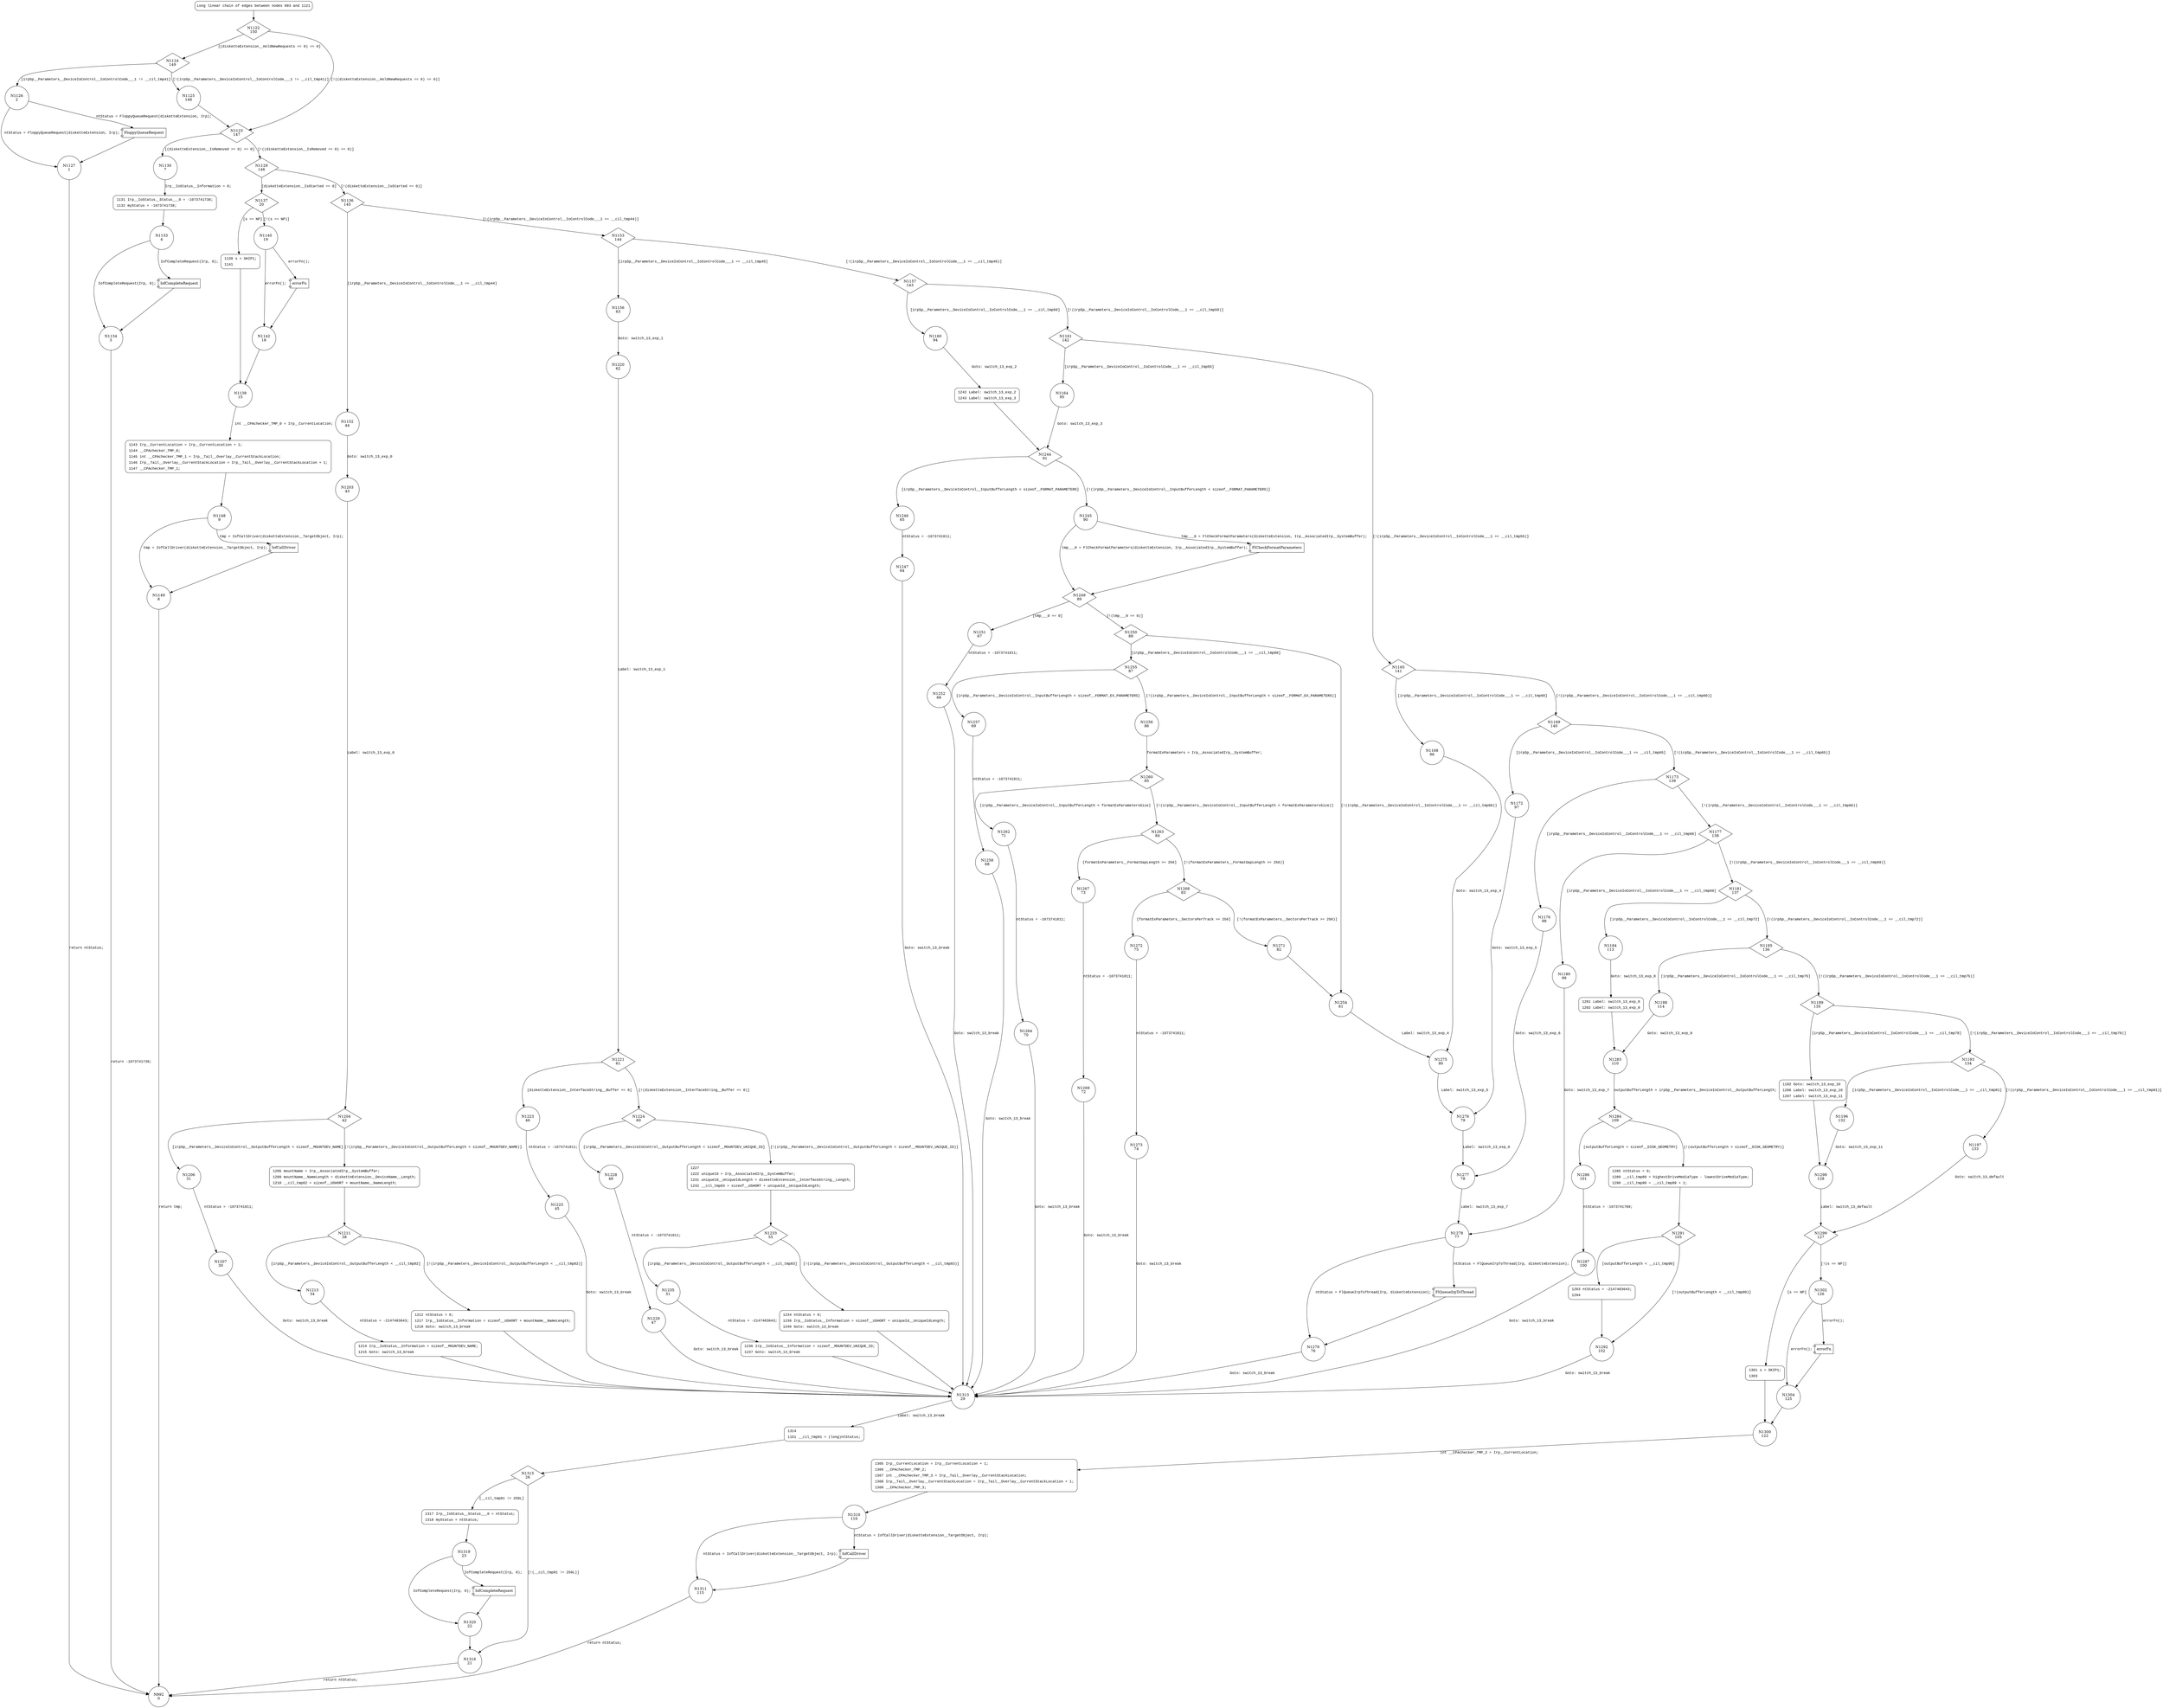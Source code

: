 digraph FloppyDeviceControl {
1122 [shape="diamond" label="N1122\n150"]
1124 [shape="diamond" label="N1124\n149"]
1123 [shape="diamond" label="N1123\n147"]
1130 [shape="circle" label="N1130\n7"]
1129 [shape="diamond" label="N1129\n146"]
1137 [shape="diamond" label="N1137\n20"]
1136 [shape="diamond" label="N1136\n145"]
1152 [shape="circle" label="N1152\n44"]
1153 [shape="diamond" label="N1153\n144"]
1156 [shape="circle" label="N1156\n63"]
1157 [shape="diamond" label="N1157\n143"]
1160 [shape="circle" label="N1160\n94"]
1161 [shape="diamond" label="N1161\n142"]
1164 [shape="circle" label="N1164\n95"]
1165 [shape="diamond" label="N1165\n141"]
1168 [shape="circle" label="N1168\n96"]
1169 [shape="diamond" label="N1169\n140"]
1172 [shape="circle" label="N1172\n97"]
1173 [shape="diamond" label="N1173\n139"]
1176 [shape="circle" label="N1176\n98"]
1177 [shape="diamond" label="N1177\n138"]
1180 [shape="circle" label="N1180\n99"]
1181 [shape="diamond" label="N1181\n137"]
1184 [shape="circle" label="N1184\n113"]
1185 [shape="diamond" label="N1185\n136"]
1188 [shape="circle" label="N1188\n114"]
1189 [shape="diamond" label="N1189\n135"]
1192 [shape="circle" label="N1192\n131"]
1193 [shape="diamond" label="N1193\n134"]
1196 [shape="circle" label="N1196\n132"]
1197 [shape="circle" label="N1197\n133"]
1299 [shape="diamond" label="N1299\n127"]
1301 [shape="circle" label="N1301\n124"]
1302 [shape="circle" label="N1302\n126"]
1304 [shape="circle" label="N1304\n125"]
1300 [shape="circle" label="N1300\n122"]
1305 [shape="circle" label="N1305\n121"]
1310 [shape="circle" label="N1310\n116"]
1311 [shape="circle" label="N1311\n115"]
992 [shape="circle" label="N992\n0"]
1298 [shape="circle" label="N1298\n128"]
1283 [shape="circle" label="N1283\n110"]
1284 [shape="diamond" label="N1284\n109"]
1286 [shape="circle" label="N1286\n101"]
1285 [shape="circle" label="N1285\n108"]
1291 [shape="diamond" label="N1291\n105"]
1293 [shape="circle" label="N1293\n104"]
1292 [shape="circle" label="N1292\n102"]
1313 [shape="circle" label="N1313\n29"]
1314 [shape="circle" label="N1314\n28"]
1315 [shape="diamond" label="N1315\n26"]
1317 [shape="circle" label="N1317\n25"]
1316 [shape="circle" label="N1316\n21"]
1319 [shape="circle" label="N1319\n23"]
1320 [shape="circle" label="N1320\n22"]
1287 [shape="circle" label="N1287\n100"]
1281 [shape="circle" label="N1281\n112"]
1278 [shape="circle" label="N1278\n77"]
1279 [shape="circle" label="N1279\n76"]
1277 [shape="circle" label="N1277\n78"]
1276 [shape="circle" label="N1276\n79"]
1275 [shape="circle" label="N1275\n80"]
1244 [shape="diamond" label="N1244\n91"]
1246 [shape="circle" label="N1246\n65"]
1245 [shape="circle" label="N1245\n90"]
1249 [shape="diamond" label="N1249\n89"]
1251 [shape="circle" label="N1251\n67"]
1250 [shape="diamond" label="N1250\n88"]
1255 [shape="diamond" label="N1255\n87"]
1254 [shape="circle" label="N1254\n81"]
1257 [shape="circle" label="N1257\n69"]
1256 [shape="circle" label="N1256\n86"]
1260 [shape="diamond" label="N1260\n85"]
1262 [shape="circle" label="N1262\n71"]
1263 [shape="diamond" label="N1263\n84"]
1267 [shape="circle" label="N1267\n73"]
1268 [shape="diamond" label="N1268\n83"]
1272 [shape="circle" label="N1272\n75"]
1271 [shape="circle" label="N1271\n82"]
1273 [shape="circle" label="N1273\n74"]
1269 [shape="circle" label="N1269\n72"]
1264 [shape="circle" label="N1264\n70"]
1258 [shape="circle" label="N1258\n68"]
1252 [shape="circle" label="N1252\n66"]
1247 [shape="circle" label="N1247\n64"]
1242 [shape="circle" label="N1242\n93"]
1220 [shape="circle" label="N1220\n62"]
1221 [shape="diamond" label="N1221\n61"]
1223 [shape="circle" label="N1223\n46"]
1224 [shape="diamond" label="N1224\n60"]
1228 [shape="circle" label="N1228\n48"]
1227 [shape="circle" label="N1227\n59"]
1233 [shape="diamond" label="N1233\n55"]
1235 [shape="circle" label="N1235\n51"]
1234 [shape="circle" label="N1234\n54"]
1236 [shape="circle" label="N1236\n50"]
1229 [shape="circle" label="N1229\n47"]
1225 [shape="circle" label="N1225\n45"]
1203 [shape="circle" label="N1203\n43"]
1204 [shape="diamond" label="N1204\n42"]
1206 [shape="circle" label="N1206\n31"]
1205 [shape="circle" label="N1205\n41"]
1211 [shape="diamond" label="N1211\n38"]
1213 [shape="circle" label="N1213\n34"]
1212 [shape="circle" label="N1212\n37"]
1214 [shape="circle" label="N1214\n33"]
1207 [shape="circle" label="N1207\n30"]
1139 [shape="circle" label="N1139\n17"]
1140 [shape="circle" label="N1140\n19"]
1142 [shape="circle" label="N1142\n18"]
1138 [shape="circle" label="N1138\n15"]
1143 [shape="circle" label="N1143\n14"]
1148 [shape="circle" label="N1148\n9"]
1149 [shape="circle" label="N1149\n8"]
1131 [shape="circle" label="N1131\n6"]
1133 [shape="circle" label="N1133\n4"]
1134 [shape="circle" label="N1134\n3"]
1126 [shape="circle" label="N1126\n2"]
1125 [shape="circle" label="N1125\n148"]
1127 [shape="circle" label="N1127\n1"]
993 [style="filled,bold" penwidth="1" fillcolor="white" fontname="Courier New" shape="Mrecord" label="Long linear chain of edges between nodes 993 and 1121"]
993 -> 1122[label=""]
1305 [style="filled,bold" penwidth="1" fillcolor="white" fontname="Courier New" shape="Mrecord" label=<<table border="0" cellborder="0" cellpadding="3" bgcolor="white"><tr><td align="right">1305</td><td align="left">Irp__CurrentLocation = Irp__CurrentLocation + 1;</td></tr><tr><td align="right">1306</td><td align="left">__CPAchecker_TMP_2;</td></tr><tr><td align="right">1307</td><td align="left">int __CPAchecker_TMP_3 = Irp__Tail__Overlay__CurrentStackLocation;</td></tr><tr><td align="right">1308</td><td align="left">Irp__Tail__Overlay__CurrentStackLocation = Irp__Tail__Overlay__CurrentStackLocation + 1;</td></tr><tr><td align="right">1309</td><td align="left">__CPAchecker_TMP_3;</td></tr></table>>]
1305 -> 1310[label=""]
1301 [style="filled,bold" penwidth="1" fillcolor="white" fontname="Courier New" shape="Mrecord" label=<<table border="0" cellborder="0" cellpadding="3" bgcolor="white"><tr><td align="right">1301</td><td align="left">s = SKIP1;</td></tr><tr><td align="right">1303</td><td align="left"></td></tr></table>>]
1301 -> 1300[label=""]
1192 [style="filled,bold" penwidth="1" fillcolor="white" fontname="Courier New" shape="Mrecord" label=<<table border="0" cellborder="0" cellpadding="3" bgcolor="white"><tr><td align="right">1192</td><td align="left">Goto: switch_13_exp_10</td></tr><tr><td align="right">1296</td><td align="left">Label: switch_13_exp_10</td></tr><tr><td align="right">1297</td><td align="left">Label: switch_13_exp_11</td></tr></table>>]
1192 -> 1298[label=""]
1285 [style="filled,bold" penwidth="1" fillcolor="white" fontname="Courier New" shape="Mrecord" label=<<table border="0" cellborder="0" cellpadding="3" bgcolor="white"><tr><td align="right">1285</td><td align="left">ntStatus = 0;</td></tr><tr><td align="right">1289</td><td align="left">__cil_tmp89 = highestDriveMediaType - lowestDriveMediaType;</td></tr><tr><td align="right">1290</td><td align="left">__cil_tmp90 = __cil_tmp89 + 1;</td></tr></table>>]
1285 -> 1291[label=""]
1314 [style="filled,bold" penwidth="1" fillcolor="white" fontname="Courier New" shape="Mrecord" label=<<table border="0" cellborder="0" cellpadding="3" bgcolor="white"><tr><td align="right">1314</td><td align="left"></td></tr><tr><td align="right">1151</td><td align="left">__cil_tmp91 = (long)ntStatus;</td></tr></table>>]
1314 -> 1315[label=""]
1317 [style="filled,bold" penwidth="1" fillcolor="white" fontname="Courier New" shape="Mrecord" label=<<table border="0" cellborder="0" cellpadding="3" bgcolor="white"><tr><td align="right">1317</td><td align="left">Irp__IoStatus__Status___0 = ntStatus;</td></tr><tr><td align="right">1318</td><td align="left">myStatus = ntStatus;</td></tr></table>>]
1317 -> 1319[label=""]
1293 [style="filled,bold" penwidth="1" fillcolor="white" fontname="Courier New" shape="Mrecord" label=<<table border="0" cellborder="0" cellpadding="3" bgcolor="white"><tr><td align="right">1293</td><td align="left">ntStatus = -2147483643;</td></tr><tr><td align="right">1294</td><td align="left"></td></tr></table>>]
1293 -> 1292[label=""]
1281 [style="filled,bold" penwidth="1" fillcolor="white" fontname="Courier New" shape="Mrecord" label=<<table border="0" cellborder="0" cellpadding="3" bgcolor="white"><tr><td align="right">1281</td><td align="left">Label: switch_13_exp_8</td></tr><tr><td align="right">1282</td><td align="left">Label: switch_13_exp_9</td></tr></table>>]
1281 -> 1283[label=""]
1242 [style="filled,bold" penwidth="1" fillcolor="white" fontname="Courier New" shape="Mrecord" label=<<table border="0" cellborder="0" cellpadding="3" bgcolor="white"><tr><td align="right">1242</td><td align="left">Label: switch_13_exp_2</td></tr><tr><td align="right">1243</td><td align="left">Label: switch_13_exp_3</td></tr></table>>]
1242 -> 1244[label=""]
1227 [style="filled,bold" penwidth="1" fillcolor="white" fontname="Courier New" shape="Mrecord" label=<<table border="0" cellborder="0" cellpadding="3" bgcolor="white"><tr><td align="right">1227</td><td align="left"></td></tr><tr><td align="right">1222</td><td align="left">uniqueId = Irp__AssociatedIrp__SystemBuffer;</td></tr><tr><td align="right">1231</td><td align="left">uniqueId__UniqueIdLength = disketteExtension__InterfaceString__Length;</td></tr><tr><td align="right">1232</td><td align="left">__cil_tmp83 = sizeof__USHORT + uniqueId__UniqueIdLength;</td></tr></table>>]
1227 -> 1233[label=""]
1234 [style="filled,bold" penwidth="1" fillcolor="white" fontname="Courier New" shape="Mrecord" label=<<table border="0" cellborder="0" cellpadding="3" bgcolor="white"><tr><td align="right">1234</td><td align="left">ntStatus = 0;</td></tr><tr><td align="right">1239</td><td align="left">Irp__IoStatus__Information = sizeof__USHORT + uniqueId__UniqueIdLength;</td></tr><tr><td align="right">1240</td><td align="left">Goto: switch_13_break</td></tr></table>>]
1234 -> 1313[label=""]
1236 [style="filled,bold" penwidth="1" fillcolor="white" fontname="Courier New" shape="Mrecord" label=<<table border="0" cellborder="0" cellpadding="3" bgcolor="white"><tr><td align="right">1236</td><td align="left">Irp__IoStatus__Information = sizeof__MOUNTDEV_UNIQUE_ID;</td></tr><tr><td align="right">1237</td><td align="left">Goto: switch_13_break</td></tr></table>>]
1236 -> 1313[label=""]
1205 [style="filled,bold" penwidth="1" fillcolor="white" fontname="Courier New" shape="Mrecord" label=<<table border="0" cellborder="0" cellpadding="3" bgcolor="white"><tr><td align="right">1205</td><td align="left">mountName = Irp__AssociatedIrp__SystemBuffer;</td></tr><tr><td align="right">1209</td><td align="left">mountName__NameLength = disketteExtension__DeviceName__Length;</td></tr><tr><td align="right">1210</td><td align="left">__cil_tmp82 = sizeof__USHORT + mountName__NameLength;</td></tr></table>>]
1205 -> 1211[label=""]
1212 [style="filled,bold" penwidth="1" fillcolor="white" fontname="Courier New" shape="Mrecord" label=<<table border="0" cellborder="0" cellpadding="3" bgcolor="white"><tr><td align="right">1212</td><td align="left">ntStatus = 0;</td></tr><tr><td align="right">1217</td><td align="left">Irp__IoStatus__Information = sizeof__USHORT + mountName__NameLength;</td></tr><tr><td align="right">1218</td><td align="left">Goto: switch_13_break</td></tr></table>>]
1212 -> 1313[label=""]
1214 [style="filled,bold" penwidth="1" fillcolor="white" fontname="Courier New" shape="Mrecord" label=<<table border="0" cellborder="0" cellpadding="3" bgcolor="white"><tr><td align="right">1214</td><td align="left">Irp__IoStatus__Information = sizeof__MOUNTDEV_NAME;</td></tr><tr><td align="right">1215</td><td align="left">Goto: switch_13_break</td></tr></table>>]
1214 -> 1313[label=""]
1143 [style="filled,bold" penwidth="1" fillcolor="white" fontname="Courier New" shape="Mrecord" label=<<table border="0" cellborder="0" cellpadding="3" bgcolor="white"><tr><td align="right">1143</td><td align="left">Irp__CurrentLocation = Irp__CurrentLocation + 1;</td></tr><tr><td align="right">1144</td><td align="left">__CPAchecker_TMP_0;</td></tr><tr><td align="right">1145</td><td align="left">int __CPAchecker_TMP_1 = Irp__Tail__Overlay__CurrentStackLocation;</td></tr><tr><td align="right">1146</td><td align="left">Irp__Tail__Overlay__CurrentStackLocation = Irp__Tail__Overlay__CurrentStackLocation + 1;</td></tr><tr><td align="right">1147</td><td align="left">__CPAchecker_TMP_1;</td></tr></table>>]
1143 -> 1148[label=""]
1139 [style="filled,bold" penwidth="1" fillcolor="white" fontname="Courier New" shape="Mrecord" label=<<table border="0" cellborder="0" cellpadding="3" bgcolor="white"><tr><td align="right">1139</td><td align="left">s = SKIP1;</td></tr><tr><td align="right">1141</td><td align="left"></td></tr></table>>]
1139 -> 1138[label=""]
1131 [style="filled,bold" penwidth="1" fillcolor="white" fontname="Courier New" shape="Mrecord" label=<<table border="0" cellborder="0" cellpadding="3" bgcolor="white"><tr><td align="right">1131</td><td align="left">Irp__IoStatus__Status___0 = -1073741738;</td></tr><tr><td align="right">1132</td><td align="left">myStatus = -1073741738;</td></tr></table>>]
1131 -> 1133[label=""]
1122 -> 1124 [label="[(disketteExtension__HoldNewRequests == 0) == 0]" fontname="Courier New"]
1122 -> 1123 [label="[!((disketteExtension__HoldNewRequests == 0) == 0)]" fontname="Courier New"]
1123 -> 1130 [label="[(disketteExtension__IsRemoved == 0) == 0]" fontname="Courier New"]
1123 -> 1129 [label="[!((disketteExtension__IsRemoved == 0) == 0)]" fontname="Courier New"]
1129 -> 1137 [label="[disketteExtension__IsStarted == 0]" fontname="Courier New"]
1129 -> 1136 [label="[!(disketteExtension__IsStarted == 0)]" fontname="Courier New"]
1136 -> 1152 [label="[irpSp__Parameters__DeviceIoControl__IoControlCode___1 == __cil_tmp44]" fontname="Courier New"]
1136 -> 1153 [label="[!(irpSp__Parameters__DeviceIoControl__IoControlCode___1 == __cil_tmp44)]" fontname="Courier New"]
1153 -> 1156 [label="[irpSp__Parameters__DeviceIoControl__IoControlCode___1 == __cil_tmp45]" fontname="Courier New"]
1153 -> 1157 [label="[!(irpSp__Parameters__DeviceIoControl__IoControlCode___1 == __cil_tmp45)]" fontname="Courier New"]
1157 -> 1160 [label="[irpSp__Parameters__DeviceIoControl__IoControlCode___1 == __cil_tmp50]" fontname="Courier New"]
1157 -> 1161 [label="[!(irpSp__Parameters__DeviceIoControl__IoControlCode___1 == __cil_tmp50)]" fontname="Courier New"]
1161 -> 1164 [label="[irpSp__Parameters__DeviceIoControl__IoControlCode___1 == __cil_tmp55]" fontname="Courier New"]
1161 -> 1165 [label="[!(irpSp__Parameters__DeviceIoControl__IoControlCode___1 == __cil_tmp55)]" fontname="Courier New"]
1165 -> 1168 [label="[irpSp__Parameters__DeviceIoControl__IoControlCode___1 == __cil_tmp60]" fontname="Courier New"]
1165 -> 1169 [label="[!(irpSp__Parameters__DeviceIoControl__IoControlCode___1 == __cil_tmp60)]" fontname="Courier New"]
1169 -> 1172 [label="[irpSp__Parameters__DeviceIoControl__IoControlCode___1 == __cil_tmp65]" fontname="Courier New"]
1169 -> 1173 [label="[!(irpSp__Parameters__DeviceIoControl__IoControlCode___1 == __cil_tmp65)]" fontname="Courier New"]
1173 -> 1176 [label="[irpSp__Parameters__DeviceIoControl__IoControlCode___1 == __cil_tmp66]" fontname="Courier New"]
1173 -> 1177 [label="[!(irpSp__Parameters__DeviceIoControl__IoControlCode___1 == __cil_tmp66)]" fontname="Courier New"]
1177 -> 1180 [label="[irpSp__Parameters__DeviceIoControl__IoControlCode___1 == __cil_tmp69]" fontname="Courier New"]
1177 -> 1181 [label="[!(irpSp__Parameters__DeviceIoControl__IoControlCode___1 == __cil_tmp69)]" fontname="Courier New"]
1181 -> 1184 [label="[irpSp__Parameters__DeviceIoControl__IoControlCode___1 == __cil_tmp72]" fontname="Courier New"]
1181 -> 1185 [label="[!(irpSp__Parameters__DeviceIoControl__IoControlCode___1 == __cil_tmp72)]" fontname="Courier New"]
1185 -> 1188 [label="[irpSp__Parameters__DeviceIoControl__IoControlCode___1 == __cil_tmp75]" fontname="Courier New"]
1185 -> 1189 [label="[!(irpSp__Parameters__DeviceIoControl__IoControlCode___1 == __cil_tmp75)]" fontname="Courier New"]
1189 -> 1192 [label="[irpSp__Parameters__DeviceIoControl__IoControlCode___1 == __cil_tmp78]" fontname="Courier New"]
1189 -> 1193 [label="[!(irpSp__Parameters__DeviceIoControl__IoControlCode___1 == __cil_tmp78)]" fontname="Courier New"]
1193 -> 1196 [label="[irpSp__Parameters__DeviceIoControl__IoControlCode___1 == __cil_tmp81]" fontname="Courier New"]
1193 -> 1197 [label="[!(irpSp__Parameters__DeviceIoControl__IoControlCode___1 == __cil_tmp81)]" fontname="Courier New"]
1299 -> 1301 [label="[s == NP]" fontname="Courier New"]
1299 -> 1302 [label="[!(s == NP)]" fontname="Courier New"]
100056 [shape="component" label="errorFn"]
1302 -> 100056 [label="errorFn();" fontname="Courier New"]
100056 -> 1304 [label="" fontname="Courier New"]
1302 -> 1304 [label="errorFn();" fontname="Courier New"]
1304 -> 1300 [label="" fontname="Courier New"]
1300 -> 1305 [label="int __CPAchecker_TMP_2 = Irp__CurrentLocation;" fontname="Courier New"]
100057 [shape="component" label="IofCallDriver"]
1310 -> 100057 [label="ntStatus = IofCallDriver(disketteExtension__TargetObject, Irp);" fontname="Courier New"]
100057 -> 1311 [label="" fontname="Courier New"]
1310 -> 1311 [label="ntStatus = IofCallDriver(disketteExtension__TargetObject, Irp);" fontname="Courier New"]
1311 -> 992 [label="return ntStatus;" fontname="Courier New"]
1196 -> 1298 [label="Goto: switch_13_exp_11" fontname="Courier New"]
1298 -> 1299 [label="Label: switch_13_default" fontname="Courier New"]
1188 -> 1283 [label="Goto: switch_13_exp_9" fontname="Courier New"]
1283 -> 1284 [label="outputBufferLength = irpSp__Parameters__DeviceIoControl__OutputBufferLength;" fontname="Courier New"]
1284 -> 1286 [label="[outputBufferLength < sizeof__DISK_GEOMETRY]" fontname="Courier New"]
1284 -> 1285 [label="[!(outputBufferLength < sizeof__DISK_GEOMETRY)]" fontname="Courier New"]
1291 -> 1293 [label="[outputBufferLength < __cil_tmp90]" fontname="Courier New"]
1291 -> 1292 [label="[!(outputBufferLength < __cil_tmp90)]" fontname="Courier New"]
1292 -> 1313 [label="Goto: switch_13_break" fontname="Courier New"]
1313 -> 1314 [label="Label: switch_13_break" fontname="Courier New"]
1315 -> 1317 [label="[__cil_tmp91 != 259L]" fontname="Courier New"]
1315 -> 1316 [label="[!(__cil_tmp91 != 259L)]" fontname="Courier New"]
1316 -> 992 [label="return ntStatus;" fontname="Courier New"]
100058 [shape="component" label="IofCompleteRequest"]
1319 -> 100058 [label="IofCompleteRequest(Irp, 0);" fontname="Courier New"]
100058 -> 1320 [label="" fontname="Courier New"]
1319 -> 1320 [label="IofCompleteRequest(Irp, 0);" fontname="Courier New"]
1320 -> 1316 [label="" fontname="Courier New"]
1286 -> 1287 [label="ntStatus = -1073741789;" fontname="Courier New"]
1184 -> 1281 [label="Goto: switch_13_exp_8" fontname="Courier New"]
1180 -> 1278 [label="Goto: switch_13_exp_7" fontname="Courier New"]
100059 [shape="component" label="FlQueueIrpToThread"]
1278 -> 100059 [label="ntStatus = FlQueueIrpToThread(Irp, disketteExtension);" fontname="Courier New"]
100059 -> 1279 [label="" fontname="Courier New"]
1278 -> 1279 [label="ntStatus = FlQueueIrpToThread(Irp, disketteExtension);" fontname="Courier New"]
1279 -> 1313 [label="Goto: switch_13_break" fontname="Courier New"]
1277 -> 1278 [label="Label: switch_13_exp_7" fontname="Courier New"]
1276 -> 1277 [label="Label: switch_13_exp_6" fontname="Courier New"]
1275 -> 1276 [label="Label: switch_13_exp_5" fontname="Courier New"]
1244 -> 1246 [label="[irpSp__Parameters__DeviceIoControl__InputBufferLength < sizeof__FORMAT_PARAMETERS]" fontname="Courier New"]
1244 -> 1245 [label="[!(irpSp__Parameters__DeviceIoControl__InputBufferLength < sizeof__FORMAT_PARAMETERS)]" fontname="Courier New"]
100060 [shape="component" label="FlCheckFormatParameters"]
1245 -> 100060 [label="tmp___0 = FlCheckFormatParameters(disketteExtension, Irp__AssociatedIrp__SystemBuffer);" fontname="Courier New"]
100060 -> 1249 [label="" fontname="Courier New"]
1245 -> 1249 [label="tmp___0 = FlCheckFormatParameters(disketteExtension, Irp__AssociatedIrp__SystemBuffer);" fontname="Courier New"]
1249 -> 1251 [label="[tmp___0 == 0]" fontname="Courier New"]
1249 -> 1250 [label="[!(tmp___0 == 0)]" fontname="Courier New"]
1250 -> 1255 [label="[irpSp__Parameters__DeviceIoControl__IoControlCode___1 == __cil_tmp88]" fontname="Courier New"]
1250 -> 1254 [label="[!(irpSp__Parameters__DeviceIoControl__IoControlCode___1 == __cil_tmp88)]" fontname="Courier New"]
1254 -> 1275 [label="Label: switch_13_exp_4" fontname="Courier New"]
1255 -> 1257 [label="[irpSp__Parameters__DeviceIoControl__InputBufferLength < sizeof__FORMAT_EX_PARAMETERS]" fontname="Courier New"]
1255 -> 1256 [label="[!(irpSp__Parameters__DeviceIoControl__InputBufferLength < sizeof__FORMAT_EX_PARAMETERS)]" fontname="Courier New"]
1260 -> 1262 [label="[irpSp__Parameters__DeviceIoControl__InputBufferLength < formatExParametersSize]" fontname="Courier New"]
1260 -> 1263 [label="[!(irpSp__Parameters__DeviceIoControl__InputBufferLength < formatExParametersSize)]" fontname="Courier New"]
1263 -> 1267 [label="[formatExParameters__FormatGapLength >= 256]" fontname="Courier New"]
1263 -> 1268 [label="[!(formatExParameters__FormatGapLength >= 256)]" fontname="Courier New"]
1268 -> 1272 [label="[formatExParameters__SectorsPerTrack >= 256]" fontname="Courier New"]
1268 -> 1271 [label="[!(formatExParameters__SectorsPerTrack >= 256)]" fontname="Courier New"]
1272 -> 1273 [label="ntStatus = -1073741811;" fontname="Courier New"]
1267 -> 1269 [label="ntStatus = -1073741811;" fontname="Courier New"]
1262 -> 1264 [label="ntStatus = -1073741811;" fontname="Courier New"]
1257 -> 1258 [label="ntStatus = -1073741811;" fontname="Courier New"]
1251 -> 1252 [label="ntStatus = -1073741811;" fontname="Courier New"]
1246 -> 1247 [label="ntStatus = -1073741811;" fontname="Courier New"]
1160 -> 1242 [label="Goto: switch_13_exp_2" fontname="Courier New"]
1156 -> 1220 [label="Goto: switch_13_exp_1" fontname="Courier New"]
1221 -> 1223 [label="[disketteExtension__InterfaceString__Buffer == 0]" fontname="Courier New"]
1221 -> 1224 [label="[!(disketteExtension__InterfaceString__Buffer == 0)]" fontname="Courier New"]
1224 -> 1228 [label="[irpSp__Parameters__DeviceIoControl__OutputBufferLength < sizeof__MOUNTDEV_UNIQUE_ID]" fontname="Courier New"]
1224 -> 1227 [label="[!(irpSp__Parameters__DeviceIoControl__OutputBufferLength < sizeof__MOUNTDEV_UNIQUE_ID)]" fontname="Courier New"]
1233 -> 1235 [label="[irpSp__Parameters__DeviceIoControl__OutputBufferLength < __cil_tmp83]" fontname="Courier New"]
1233 -> 1234 [label="[!(irpSp__Parameters__DeviceIoControl__OutputBufferLength < __cil_tmp83)]" fontname="Courier New"]
1235 -> 1236 [label="ntStatus = -2147483643;" fontname="Courier New"]
1228 -> 1229 [label="ntStatus = -1073741811;" fontname="Courier New"]
1223 -> 1225 [label="ntStatus = -1073741811;" fontname="Courier New"]
1152 -> 1203 [label="Goto: switch_13_exp_0" fontname="Courier New"]
1204 -> 1206 [label="[irpSp__Parameters__DeviceIoControl__OutputBufferLength < sizeof__MOUNTDEV_NAME]" fontname="Courier New"]
1204 -> 1205 [label="[!(irpSp__Parameters__DeviceIoControl__OutputBufferLength < sizeof__MOUNTDEV_NAME)]" fontname="Courier New"]
1211 -> 1213 [label="[irpSp__Parameters__DeviceIoControl__OutputBufferLength < __cil_tmp82]" fontname="Courier New"]
1211 -> 1212 [label="[!(irpSp__Parameters__DeviceIoControl__OutputBufferLength < __cil_tmp82)]" fontname="Courier New"]
1213 -> 1214 [label="ntStatus = -2147483643;" fontname="Courier New"]
1206 -> 1207 [label="ntStatus = -1073741811;" fontname="Courier New"]
1137 -> 1139 [label="[s == NP]" fontname="Courier New"]
1137 -> 1140 [label="[!(s == NP)]" fontname="Courier New"]
100061 [shape="component" label="errorFn"]
1140 -> 100061 [label="errorFn();" fontname="Courier New"]
100061 -> 1142 [label="" fontname="Courier New"]
1140 -> 1142 [label="errorFn();" fontname="Courier New"]
1142 -> 1138 [label="" fontname="Courier New"]
1138 -> 1143 [label="int __CPAchecker_TMP_0 = Irp__CurrentLocation;" fontname="Courier New"]
100062 [shape="component" label="IofCallDriver"]
1148 -> 100062 [label="tmp = IofCallDriver(disketteExtension__TargetObject, Irp);" fontname="Courier New"]
100062 -> 1149 [label="" fontname="Courier New"]
1148 -> 1149 [label="tmp = IofCallDriver(disketteExtension__TargetObject, Irp);" fontname="Courier New"]
1149 -> 992 [label="return tmp;" fontname="Courier New"]
1130 -> 1131 [label="Irp__IoStatus__Information = 0;" fontname="Courier New"]
100063 [shape="component" label="IofCompleteRequest"]
1133 -> 100063 [label="IofCompleteRequest(Irp, 0);" fontname="Courier New"]
100063 -> 1134 [label="" fontname="Courier New"]
1133 -> 1134 [label="IofCompleteRequest(Irp, 0);" fontname="Courier New"]
1134 -> 992 [label="return -1073741738;" fontname="Courier New"]
1124 -> 1126 [label="[irpSp__Parameters__DeviceIoControl__IoControlCode___1 != __cil_tmp41]" fontname="Courier New"]
1124 -> 1125 [label="[!(irpSp__Parameters__DeviceIoControl__IoControlCode___1 != __cil_tmp41)]" fontname="Courier New"]
100064 [shape="component" label="FloppyQueueRequest"]
1126 -> 100064 [label="ntStatus = FloppyQueueRequest(disketteExtension, Irp);" fontname="Courier New"]
100064 -> 1127 [label="" fontname="Courier New"]
1126 -> 1127 [label="ntStatus = FloppyQueueRequest(disketteExtension, Irp);" fontname="Courier New"]
1127 -> 992 [label="return ntStatus;" fontname="Courier New"]
1197 -> 1299 [label="Goto: switch_13_default" fontname="Courier New"]
1287 -> 1313 [label="Goto: switch_13_break" fontname="Courier New"]
1176 -> 1277 [label="Goto: switch_13_exp_6" fontname="Courier New"]
1172 -> 1276 [label="Goto: switch_13_exp_5" fontname="Courier New"]
1168 -> 1275 [label="Goto: switch_13_exp_4" fontname="Courier New"]
1164 -> 1244 [label="Goto: switch_13_exp_3" fontname="Courier New"]
1256 -> 1260 [label="formatExParameters = Irp__AssociatedIrp__SystemBuffer;" fontname="Courier New"]
1271 -> 1254 [label="" fontname="Courier New"]
1273 -> 1313 [label="Goto: switch_13_break" fontname="Courier New"]
1269 -> 1313 [label="Goto: switch_13_break" fontname="Courier New"]
1264 -> 1313 [label="Goto: switch_13_break" fontname="Courier New"]
1258 -> 1313 [label="Goto: switch_13_break" fontname="Courier New"]
1252 -> 1313 [label="Goto: switch_13_break" fontname="Courier New"]
1247 -> 1313 [label="Goto: switch_13_break" fontname="Courier New"]
1220 -> 1221 [label="Label: switch_13_exp_1" fontname="Courier New"]
1229 -> 1313 [label="Goto: switch_13_break" fontname="Courier New"]
1225 -> 1313 [label="Goto: switch_13_break" fontname="Courier New"]
1203 -> 1204 [label="Label: switch_13_exp_0" fontname="Courier New"]
1207 -> 1313 [label="Goto: switch_13_break" fontname="Courier New"]
1125 -> 1123 [label="" fontname="Courier New"]
}